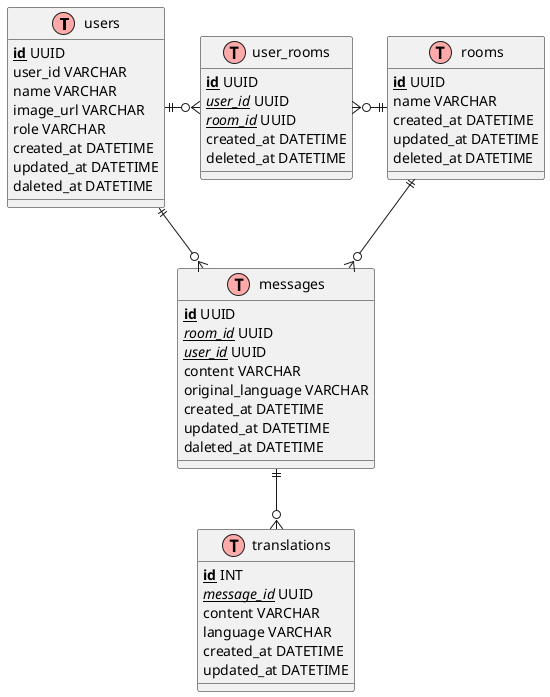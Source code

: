 @startuml

!define table(x) class x << (T,#FFAAAA) >>
!define primary_key(x) <b><u>x</u></b>
!define foreign_key(x) <i><u>x</u></i>

table(users) {
  primary_key(id) UUID
  user_id VARCHAR
  name VARCHAR
  image_url VARCHAR
  role VARCHAR
  created_at DATETIME
  updated_at DATETIME
  daleted_at DATETIME
}

table(rooms) {
  primary_key(id) UUID
  name VARCHAR
  created_at DATETIME
  updated_at DATETIME
  deleted_at DATETIME
}

table(user_rooms) {
  primary_key(id) UUID
  foreign_key(user_id) UUID
  foreign_key(room_id) UUID
  created_at DATETIME
  deleted_at DATETIME
}

table(messages) {
  primary_key(id) UUID
  foreign_key(room_id) UUID
  foreign_key(user_id) UUID
  content VARCHAR
  original_language VARCHAR
  created_at DATETIME
  updated_at DATETIME
  daleted_at DATETIME
}

table(translations) {
  primary_key(id) INT
  foreign_key(message_id) UUID
  content VARCHAR
  language VARCHAR
  created_at DATETIME
  updated_at DATETIME
}

users ||-r-o{ user_rooms
rooms ||-l-o{ user_rooms
rooms ||--o{ messages
users ||--o{ messages
messages ||--o{ translations

@enduml
